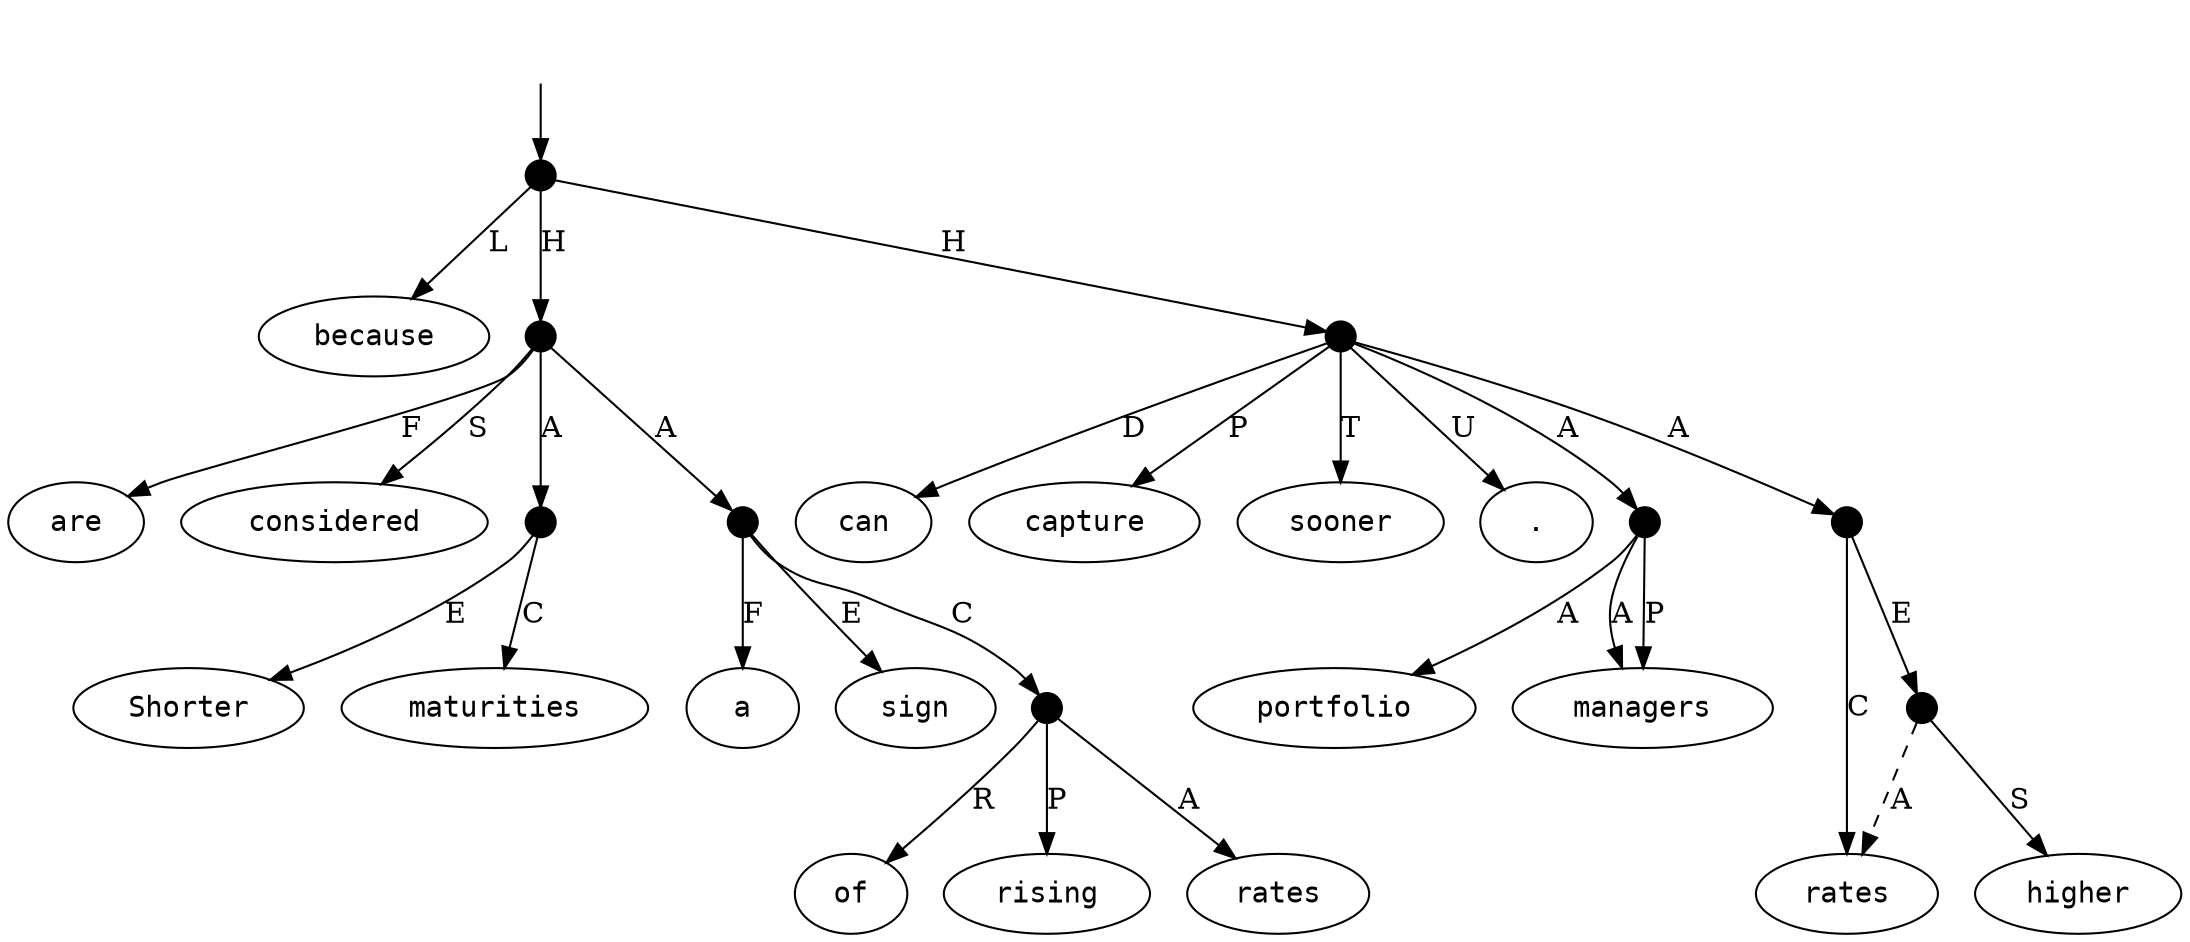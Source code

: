digraph "20004006" {
  top [ style=invis ];
  top -> 20;
  0 [ label=<<table align="center" border="0" cellspacing="0"><tr><td colspan="2"><font face="Courier">Shorter</font></td></tr></table>> ];
  1 [ label=<<table align="center" border="0" cellspacing="0"><tr><td colspan="2"><font face="Courier">maturities</font></td></tr></table>> ];
  2 [ label=<<table align="center" border="0" cellspacing="0"><tr><td colspan="2"><font face="Courier">are</font></td></tr></table>> ];
  3 [ label=<<table align="center" border="0" cellspacing="0"><tr><td colspan="2"><font face="Courier">considered</font></td></tr></table>> ];
  4 [ label=<<table align="center" border="0" cellspacing="0"><tr><td colspan="2"><font face="Courier">a</font></td></tr></table>> ];
  5 [ label=<<table align="center" border="0" cellspacing="0"><tr><td colspan="2"><font face="Courier">sign</font></td></tr></table>> ];
  6 [ label=<<table align="center" border="0" cellspacing="0"><tr><td colspan="2"><font face="Courier">of</font></td></tr></table>> ];
  7 [ label=<<table align="center" border="0" cellspacing="0"><tr><td colspan="2"><font face="Courier">rising</font></td></tr></table>> ];
  8 [ label=<<table align="center" border="0" cellspacing="0"><tr><td colspan="2"><font face="Courier">rates</font></td></tr></table>> ];
  9 [ label=<<table align="center" border="0" cellspacing="0"><tr><td colspan="2"><font face="Courier">because</font></td></tr></table>> ];
  10 [ label=<<table align="center" border="0" cellspacing="0"><tr><td colspan="2"><font face="Courier">portfolio</font></td></tr></table>> ];
  11 [ label=<<table align="center" border="0" cellspacing="0"><tr><td colspan="2"><font face="Courier">managers</font></td></tr></table>> ];
  12 [ label=<<table align="center" border="0" cellspacing="0"><tr><td colspan="2"><font face="Courier">can</font></td></tr></table>> ];
  13 [ label=<<table align="center" border="0" cellspacing="0"><tr><td colspan="2"><font face="Courier">capture</font></td></tr></table>> ];
  14 [ label=<<table align="center" border="0" cellspacing="0"><tr><td colspan="2"><font face="Courier">higher</font></td></tr></table>> ];
  15 [ label=<<table align="center" border="0" cellspacing="0"><tr><td colspan="2"><font face="Courier">rates</font></td></tr></table>> ];
  16 [ label=<<table align="center" border="0" cellspacing="0"><tr><td colspan="2"><font face="Courier">sooner</font></td></tr></table>> ];
  17 [ label=<<table align="center" border="0" cellspacing="0"><tr><td colspan="2"><font face="Courier">.</font></td></tr></table>> ];
  18 [ shape=point, width=0.2 ];
  19 [ shape=point, width=0.2 ];
  20 [ shape=point, width=0.2 ];
  21 [ shape=point, width=0.2 ];
  22 [ shape=point, width=0.2 ];
  23 [ shape=point, width=0.2 ];
  24 [ shape=point, width=0.2 ];
  25 [ shape=point, width=0.2 ];
  26 [ shape=point, width=0.2 ];
  21 -> 22 [ label="C" ];
  25 -> 14 [ label="S" ];
  18 -> 0 [ label="E" ];
  25 -> 15 [ label="A", style=dashed ];
  19 -> 3 [ label="S" ];
  20 -> 19 [ label="H" ];
  24 -> 17 [ label="U" ];
  21 -> 4 [ label="F" ];
  21 -> 5 [ label="E" ];
  24 -> 23 [ label="A" ];
  20 -> 9 [ label="L" ];
  23 -> 11 [ label="A" ];
  26 -> 25 [ label="E" ];
  23 -> 10 [ label="A" ];
  22 -> 8 [ label="A" ];
  24 -> 12 [ label="D" ];
  19 -> 21 [ label="A" ];
  22 -> 6 [ label="R" ];
  20 -> 24 [ label="H" ];
  22 -> 7 [ label="P" ];
  24 -> 13 [ label="P" ];
  24 -> 16 [ label="T" ];
  18 -> 1 [ label="C" ];
  19 -> 2 [ label="F" ];
  24 -> 26 [ label="A" ];
  26 -> 15 [ label="C" ];
  23 -> 11 [ label="P" ];
  19 -> 18 [ label="A" ];
}

